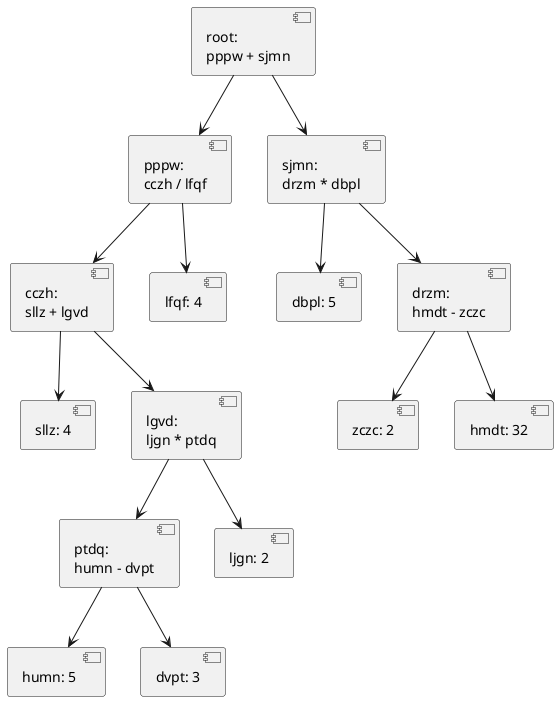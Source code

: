@startuml
component root [
root:
pppw + sjmn
]
component pppw [
pppw:
cczh / lfqf
]
component sjmn [
sjmn:
drzm * dbpl
]
component dbpl [
dbpl: 5
]
component cczh [
cczh:
sllz + lgvd
]
component sllz [
sllz: 4
]
component lgvd [
lgvd:
ljgn * ptdq
]
component ptdq [
ptdq:
humn - dvpt
]
component humn [ 
humn: 5 
]

component dvpt [
dvpt: 3
]
component lfqf [
lfqf: 4
]
component drzm [
drzm:
hmdt - zczc
]
component zczc [
zczc: 2
]
component hmdt [
hmdt: 32
]
component ljgn [
ljgn: 2
]

root --> pppw
root --> sjmn
cczh --> sllz
cczh --> lgvd
ptdq --> humn
ptdq --> dvpt
sjmn --> drzm
sjmn --> dbpl
pppw --> cczh
pppw --> lfqf
lgvd --> ljgn
lgvd --> ptdq
drzm --> hmdt
drzm --> zczc
@enduml

((4 + ((h - 3) * 2)) / 4) = ((32 - 2) * 5)
